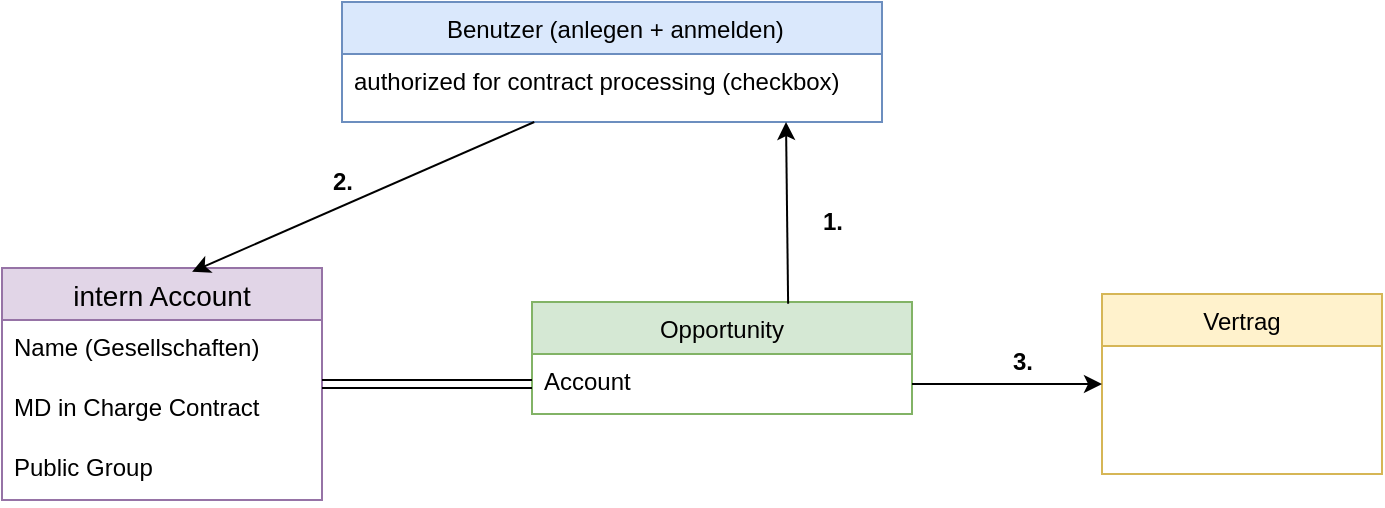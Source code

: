 <mxfile version="14.6.6" type="github">
  <diagram id="R2lEEEUBdFMjLlhIrx00" name="Page-1">
    <mxGraphModel dx="865" dy="463" grid="1" gridSize="10" guides="1" tooltips="1" connect="1" arrows="1" fold="1" page="1" pageScale="1" pageWidth="850" pageHeight="1100" math="0" shadow="0" extFonts="Permanent Marker^https://fonts.googleapis.com/css?family=Permanent+Marker">
      <root>
        <mxCell id="0" />
        <mxCell id="1" parent="0" />
        <mxCell id="2SBFcaYjBEaQ_yufKXcj-2" value=" Benutzer (anlegen + anmelden)" style="swimlane;fontStyle=0;childLayout=stackLayout;horizontal=1;startSize=26;horizontalStack=0;resizeParent=1;resizeParentMax=0;resizeLast=0;collapsible=1;marginBottom=0;fillColor=#dae8fc;strokeColor=#6c8ebf;" parent="1" vertex="1">
          <mxGeometry x="330" y="10" width="270" height="60" as="geometry" />
        </mxCell>
        <mxCell id="9vAqmkpcB-DJBMkywUiT-7" value="authorized for contract processing (checkbox)" style="text;strokeColor=none;fillColor=none;spacingLeft=4;spacingRight=4;overflow=hidden;rotatable=0;points=[[0,0.5],[1,0.5]];portConstraint=eastwest;fontSize=12;" vertex="1" parent="2SBFcaYjBEaQ_yufKXcj-2">
          <mxGeometry y="26" width="270" height="34" as="geometry" />
        </mxCell>
        <mxCell id="2SBFcaYjBEaQ_yufKXcj-7" value="Opportunity" style="swimlane;fontStyle=0;childLayout=stackLayout;horizontal=1;startSize=26;horizontalStack=0;resizeParent=1;resizeParentMax=0;resizeLast=0;collapsible=1;marginBottom=0;fillColor=#d5e8d4;strokeColor=#82b366;" parent="1" vertex="1">
          <mxGeometry x="425" y="160" width="190" height="56" as="geometry" />
        </mxCell>
        <mxCell id="9vAqmkpcB-DJBMkywUiT-10" value="Account" style="text;strokeColor=none;fillColor=none;spacingLeft=4;spacingRight=4;overflow=hidden;rotatable=0;points=[[0,0.5],[1,0.5]];portConstraint=eastwest;fontSize=12;" vertex="1" parent="2SBFcaYjBEaQ_yufKXcj-7">
          <mxGeometry y="26" width="190" height="30" as="geometry" />
        </mxCell>
        <mxCell id="2SBFcaYjBEaQ_yufKXcj-11" value="Vertrag" style="swimlane;fontStyle=0;childLayout=stackLayout;horizontal=1;startSize=26;horizontalStack=0;resizeParent=1;resizeParentMax=0;resizeLast=0;collapsible=1;marginBottom=0;fillColor=#fff2cc;strokeColor=#d6b656;" parent="1" vertex="1">
          <mxGeometry x="710" y="156" width="140" height="90" as="geometry" />
        </mxCell>
        <mxCell id="9vAqmkpcB-DJBMkywUiT-2" value="intern Account" style="swimlane;fontStyle=0;childLayout=stackLayout;horizontal=1;startSize=26;horizontalStack=0;resizeParent=1;resizeParentMax=0;resizeLast=0;collapsible=1;marginBottom=0;align=center;fontSize=14;fillColor=#e1d5e7;strokeColor=#9673a6;" vertex="1" parent="1">
          <mxGeometry x="160" y="143" width="160" height="116" as="geometry" />
        </mxCell>
        <mxCell id="9vAqmkpcB-DJBMkywUiT-3" value="Name (Gesellschaften)" style="text;strokeColor=none;fillColor=none;spacingLeft=4;spacingRight=4;overflow=hidden;rotatable=0;points=[[0,0.5],[1,0.5]];portConstraint=eastwest;fontSize=12;" vertex="1" parent="9vAqmkpcB-DJBMkywUiT-2">
          <mxGeometry y="26" width="160" height="30" as="geometry" />
        </mxCell>
        <mxCell id="9vAqmkpcB-DJBMkywUiT-4" value="MD in Charge Contract" style="text;strokeColor=none;fillColor=none;spacingLeft=4;spacingRight=4;overflow=hidden;rotatable=0;points=[[0,0.5],[1,0.5]];portConstraint=eastwest;fontSize=12;" vertex="1" parent="9vAqmkpcB-DJBMkywUiT-2">
          <mxGeometry y="56" width="160" height="30" as="geometry" />
        </mxCell>
        <mxCell id="9vAqmkpcB-DJBMkywUiT-6" value="Public Group" style="text;strokeColor=none;fillColor=none;spacingLeft=4;spacingRight=4;overflow=hidden;rotatable=0;points=[[0,0.5],[1,0.5]];portConstraint=eastwest;fontSize=12;" vertex="1" parent="9vAqmkpcB-DJBMkywUiT-2">
          <mxGeometry y="86" width="160" height="30" as="geometry" />
        </mxCell>
        <mxCell id="9vAqmkpcB-DJBMkywUiT-12" style="rounded=0;orthogonalLoop=1;jettySize=auto;html=1;exitX=0;exitY=0.5;exitDx=0;exitDy=0;shape=link;" edge="1" parent="1" source="9vAqmkpcB-DJBMkywUiT-10" target="9vAqmkpcB-DJBMkywUiT-2">
          <mxGeometry relative="1" as="geometry" />
        </mxCell>
        <mxCell id="9vAqmkpcB-DJBMkywUiT-13" style="edgeStyle=orthogonalEdgeStyle;rounded=0;orthogonalLoop=1;jettySize=auto;html=1;exitX=1;exitY=0.5;exitDx=0;exitDy=0;" edge="1" parent="1" source="9vAqmkpcB-DJBMkywUiT-10" target="2SBFcaYjBEaQ_yufKXcj-11">
          <mxGeometry relative="1" as="geometry">
            <Array as="points">
              <mxPoint x="720" y="201" />
              <mxPoint x="720" y="201" />
            </Array>
          </mxGeometry>
        </mxCell>
        <mxCell id="9vAqmkpcB-DJBMkywUiT-20" style="edgeStyle=none;rounded=0;orthogonalLoop=1;jettySize=auto;html=1;exitX=0.674;exitY=0.015;exitDx=0;exitDy=0;exitPerimeter=0;" edge="1" parent="1" source="2SBFcaYjBEaQ_yufKXcj-7">
          <mxGeometry relative="1" as="geometry">
            <mxPoint x="552" y="70" as="targetPoint" />
          </mxGeometry>
        </mxCell>
        <mxCell id="9vAqmkpcB-DJBMkywUiT-21" style="edgeStyle=none;rounded=0;orthogonalLoop=1;jettySize=auto;html=1;entryX=0.594;entryY=0.016;entryDx=0;entryDy=0;entryPerimeter=0;" edge="1" parent="1" source="9vAqmkpcB-DJBMkywUiT-7" target="9vAqmkpcB-DJBMkywUiT-2">
          <mxGeometry relative="1" as="geometry" />
        </mxCell>
        <mxCell id="9vAqmkpcB-DJBMkywUiT-23" value="1." style="text;html=1;align=center;verticalAlign=middle;resizable=0;points=[];autosize=1;strokeColor=none;fontStyle=1" vertex="1" parent="1">
          <mxGeometry x="560" y="110" width="30" height="20" as="geometry" />
        </mxCell>
        <mxCell id="9vAqmkpcB-DJBMkywUiT-24" value="2." style="text;html=1;align=center;verticalAlign=middle;resizable=0;points=[];autosize=1;strokeColor=none;fontStyle=1" vertex="1" parent="1">
          <mxGeometry x="315" y="90" width="30" height="20" as="geometry" />
        </mxCell>
        <mxCell id="9vAqmkpcB-DJBMkywUiT-25" value="3." style="text;html=1;align=center;verticalAlign=middle;resizable=0;points=[];autosize=1;strokeColor=none;fontStyle=1" vertex="1" parent="1">
          <mxGeometry x="655" y="180" width="30" height="20" as="geometry" />
        </mxCell>
      </root>
    </mxGraphModel>
  </diagram>
</mxfile>

